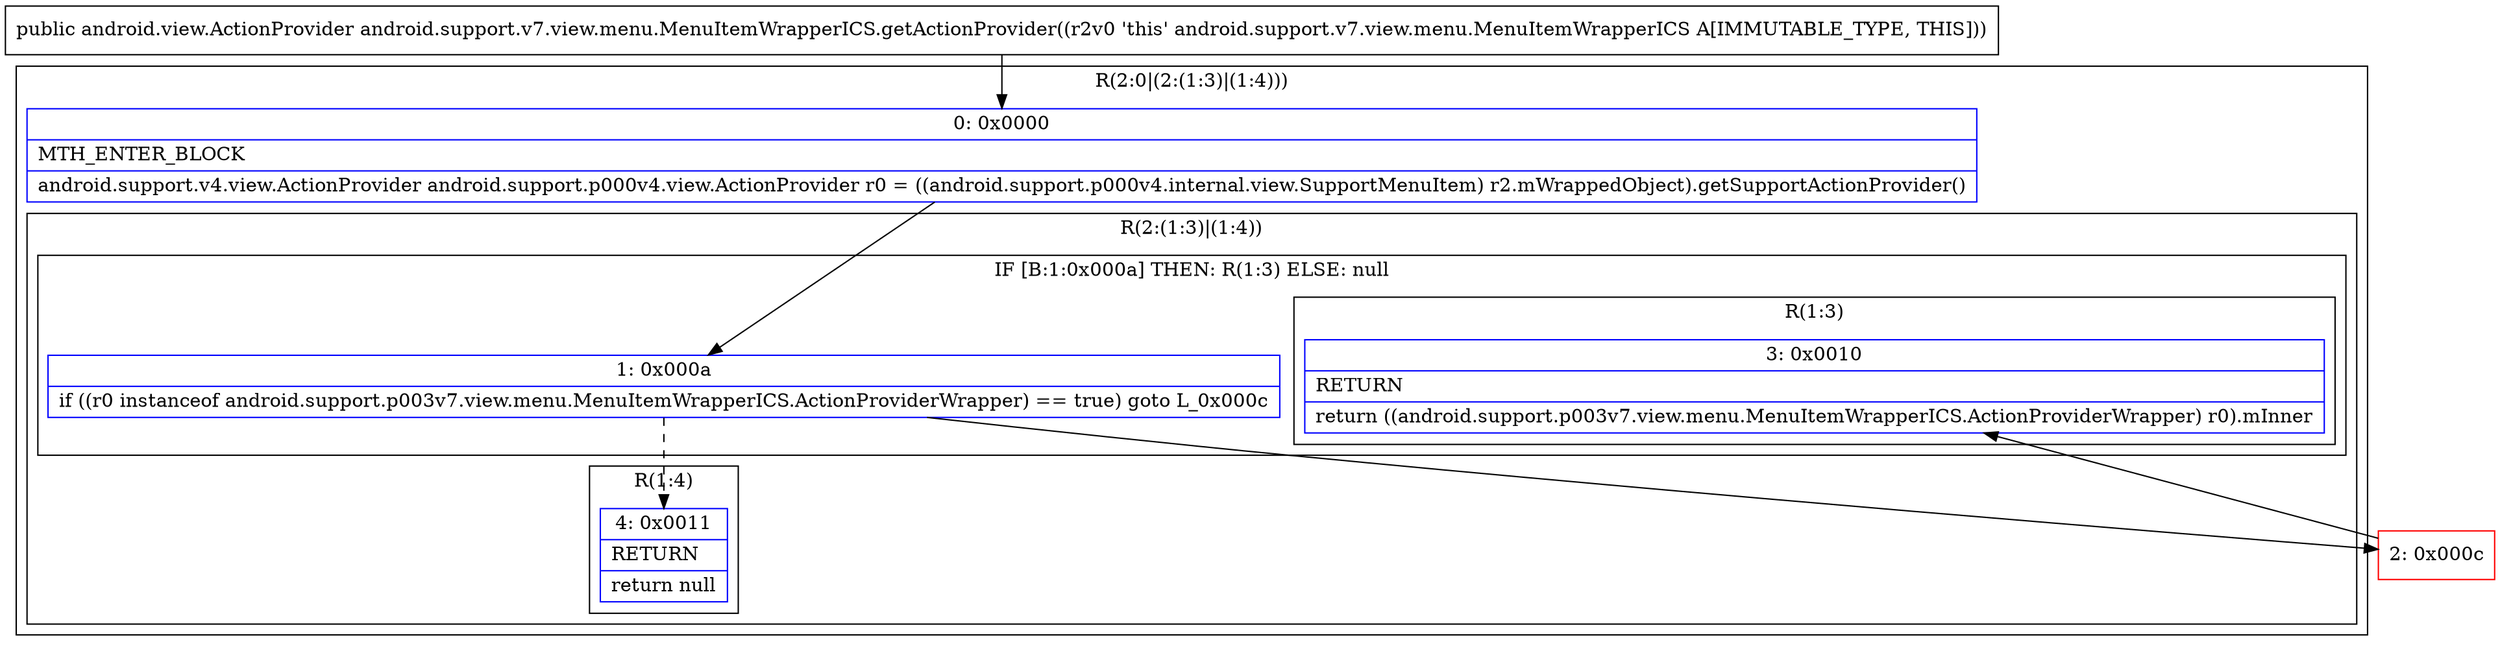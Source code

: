 digraph "CFG forandroid.support.v7.view.menu.MenuItemWrapperICS.getActionProvider()Landroid\/view\/ActionProvider;" {
subgraph cluster_Region_1207639207 {
label = "R(2:0|(2:(1:3)|(1:4)))";
node [shape=record,color=blue];
Node_0 [shape=record,label="{0\:\ 0x0000|MTH_ENTER_BLOCK\l|android.support.v4.view.ActionProvider android.support.p000v4.view.ActionProvider r0 = ((android.support.p000v4.internal.view.SupportMenuItem) r2.mWrappedObject).getSupportActionProvider()\l}"];
subgraph cluster_Region_29774931 {
label = "R(2:(1:3)|(1:4))";
node [shape=record,color=blue];
subgraph cluster_IfRegion_731274769 {
label = "IF [B:1:0x000a] THEN: R(1:3) ELSE: null";
node [shape=record,color=blue];
Node_1 [shape=record,label="{1\:\ 0x000a|if ((r0 instanceof android.support.p003v7.view.menu.MenuItemWrapperICS.ActionProviderWrapper) == true) goto L_0x000c\l}"];
subgraph cluster_Region_247440783 {
label = "R(1:3)";
node [shape=record,color=blue];
Node_3 [shape=record,label="{3\:\ 0x0010|RETURN\l|return ((android.support.p003v7.view.menu.MenuItemWrapperICS.ActionProviderWrapper) r0).mInner\l}"];
}
}
subgraph cluster_Region_1457799511 {
label = "R(1:4)";
node [shape=record,color=blue];
Node_4 [shape=record,label="{4\:\ 0x0011|RETURN\l|return null\l}"];
}
}
}
Node_2 [shape=record,color=red,label="{2\:\ 0x000c}"];
MethodNode[shape=record,label="{public android.view.ActionProvider android.support.v7.view.menu.MenuItemWrapperICS.getActionProvider((r2v0 'this' android.support.v7.view.menu.MenuItemWrapperICS A[IMMUTABLE_TYPE, THIS])) }"];
MethodNode -> Node_0;
Node_0 -> Node_1;
Node_1 -> Node_2;
Node_1 -> Node_4[style=dashed];
Node_2 -> Node_3;
}

